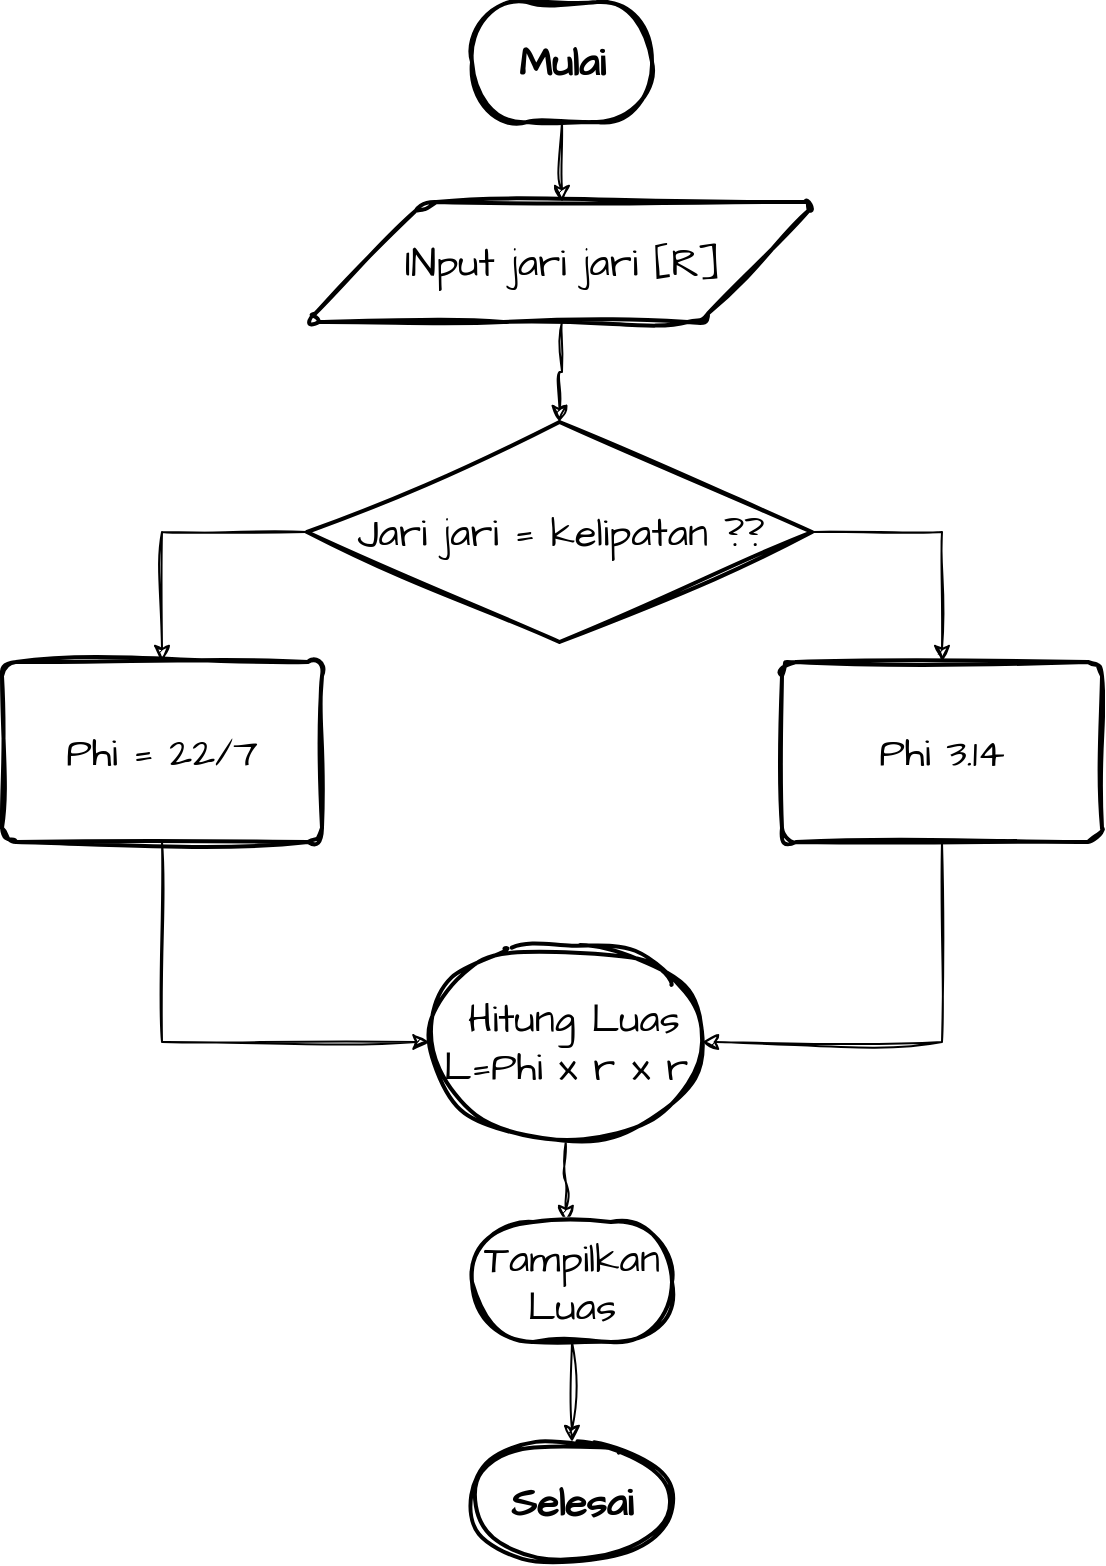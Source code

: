 <mxfile version="22.0.4" type="github">
  <diagram name="Page-1" id="B_aaUAYDcFN9zoQLiZQ3">
    <mxGraphModel dx="1532" dy="750" grid="1" gridSize="10" guides="1" tooltips="1" connect="1" arrows="1" fold="1" page="1" pageScale="1" pageWidth="827" pageHeight="1169" math="0" shadow="0">
      <root>
        <mxCell id="0" />
        <mxCell id="1" parent="0" />
        <mxCell id="Mua9XMFDL2IoUJBuBZpg-10" style="edgeStyle=orthogonalEdgeStyle;rounded=0;sketch=1;hachureGap=4;jiggle=2;curveFitting=1;orthogonalLoop=1;jettySize=auto;html=1;exitX=0.5;exitY=1;exitDx=0;exitDy=0;exitPerimeter=0;entryX=0.5;entryY=0;entryDx=0;entryDy=0;fontFamily=Architects Daughter;fontSource=https%3A%2F%2Ffonts.googleapis.com%2Fcss%3Ffamily%3DArchitects%2BDaughter;fontSize=16;" edge="1" parent="1" source="Mua9XMFDL2IoUJBuBZpg-1" target="Mua9XMFDL2IoUJBuBZpg-2">
          <mxGeometry relative="1" as="geometry" />
        </mxCell>
        <mxCell id="Mua9XMFDL2IoUJBuBZpg-1" value="Mulai " style="strokeWidth=2;html=1;shape=mxgraph.flowchart.terminator;whiteSpace=wrap;sketch=1;hachureGap=4;jiggle=2;curveFitting=1;fontFamily=Architects Daughter;fontSource=https%3A%2F%2Ffonts.googleapis.com%2Fcss%3Ffamily%3DArchitects%2BDaughter;fontSize=20;fontStyle=1" vertex="1" parent="1">
          <mxGeometry x="355" y="220" width="90" height="60" as="geometry" />
        </mxCell>
        <mxCell id="Mua9XMFDL2IoUJBuBZpg-2" value="INput jari jari [R]" style="shape=parallelogram;html=1;strokeWidth=2;perimeter=parallelogramPerimeter;whiteSpace=wrap;rounded=1;arcSize=12;size=0.23;sketch=1;hachureGap=4;jiggle=2;curveFitting=1;fontFamily=Architects Daughter;fontSource=https%3A%2F%2Ffonts.googleapis.com%2Fcss%3Ffamily%3DArchitects%2BDaughter;fontSize=20;" vertex="1" parent="1">
          <mxGeometry x="272.5" y="320" width="255" height="60" as="geometry" />
        </mxCell>
        <mxCell id="Mua9XMFDL2IoUJBuBZpg-12" style="edgeStyle=orthogonalEdgeStyle;rounded=0;sketch=1;hachureGap=4;jiggle=2;curveFitting=1;orthogonalLoop=1;jettySize=auto;html=1;exitX=1;exitY=0.5;exitDx=0;exitDy=0;exitPerimeter=0;entryX=0.5;entryY=0;entryDx=0;entryDy=0;fontFamily=Architects Daughter;fontSource=https%3A%2F%2Ffonts.googleapis.com%2Fcss%3Ffamily%3DArchitects%2BDaughter;fontSize=16;" edge="1" parent="1" source="Mua9XMFDL2IoUJBuBZpg-3" target="Mua9XMFDL2IoUJBuBZpg-5">
          <mxGeometry relative="1" as="geometry" />
        </mxCell>
        <mxCell id="Mua9XMFDL2IoUJBuBZpg-16" style="edgeStyle=orthogonalEdgeStyle;rounded=0;sketch=1;hachureGap=4;jiggle=2;curveFitting=1;orthogonalLoop=1;jettySize=auto;html=1;exitX=0;exitY=0.5;exitDx=0;exitDy=0;exitPerimeter=0;entryX=0.5;entryY=0;entryDx=0;entryDy=0;fontFamily=Architects Daughter;fontSource=https%3A%2F%2Ffonts.googleapis.com%2Fcss%3Ffamily%3DArchitects%2BDaughter;fontSize=16;" edge="1" parent="1" source="Mua9XMFDL2IoUJBuBZpg-3" target="Mua9XMFDL2IoUJBuBZpg-4">
          <mxGeometry relative="1" as="geometry" />
        </mxCell>
        <mxCell id="Mua9XMFDL2IoUJBuBZpg-3" value="Jari jari = kelipatan ??" style="strokeWidth=2;html=1;shape=mxgraph.flowchart.decision;whiteSpace=wrap;sketch=1;hachureGap=4;jiggle=2;curveFitting=1;fontFamily=Architects Daughter;fontSource=https%3A%2F%2Ffonts.googleapis.com%2Fcss%3Ffamily%3DArchitects%2BDaughter;fontSize=20;" vertex="1" parent="1">
          <mxGeometry x="272.5" y="430" width="252.5" height="110" as="geometry" />
        </mxCell>
        <mxCell id="Mua9XMFDL2IoUJBuBZpg-4" value="Phi = 22/7" style="rounded=1;whiteSpace=wrap;html=1;absoluteArcSize=1;arcSize=14;strokeWidth=2;sketch=1;hachureGap=4;jiggle=2;curveFitting=1;fontFamily=Architects Daughter;fontSource=https%3A%2F%2Ffonts.googleapis.com%2Fcss%3Ffamily%3DArchitects%2BDaughter;fontSize=20;" vertex="1" parent="1">
          <mxGeometry x="120" y="550" width="160" height="90" as="geometry" />
        </mxCell>
        <mxCell id="Mua9XMFDL2IoUJBuBZpg-5" value="Phi 3.14" style="rounded=1;whiteSpace=wrap;html=1;absoluteArcSize=1;arcSize=14;strokeWidth=2;sketch=1;hachureGap=4;jiggle=2;curveFitting=1;fontFamily=Architects Daughter;fontSource=https%3A%2F%2Ffonts.googleapis.com%2Fcss%3Ffamily%3DArchitects%2BDaughter;fontSize=20;" vertex="1" parent="1">
          <mxGeometry x="510" y="550" width="160" height="90" as="geometry" />
        </mxCell>
        <mxCell id="Mua9XMFDL2IoUJBuBZpg-20" style="edgeStyle=orthogonalEdgeStyle;rounded=0;sketch=1;hachureGap=4;jiggle=2;curveFitting=1;orthogonalLoop=1;jettySize=auto;html=1;exitX=0.5;exitY=1;exitDx=0;exitDy=0;exitPerimeter=0;fontFamily=Architects Daughter;fontSource=https%3A%2F%2Ffonts.googleapis.com%2Fcss%3Ffamily%3DArchitects%2BDaughter;fontSize=16;" edge="1" parent="1" source="Mua9XMFDL2IoUJBuBZpg-6">
          <mxGeometry relative="1" as="geometry">
            <mxPoint x="402" y="830" as="targetPoint" />
          </mxGeometry>
        </mxCell>
        <mxCell id="Mua9XMFDL2IoUJBuBZpg-6" value="&amp;nbsp;Hitung Luas L=Phi x r x r" style="strokeWidth=2;html=1;shape=mxgraph.flowchart.start_1;whiteSpace=wrap;sketch=1;hachureGap=4;jiggle=2;curveFitting=1;fontFamily=Architects Daughter;fontSource=https%3A%2F%2Ffonts.googleapis.com%2Fcss%3Ffamily%3DArchitects%2BDaughter;fontSize=20;" vertex="1" parent="1">
          <mxGeometry x="333.75" y="690" width="136.25" height="100" as="geometry" />
        </mxCell>
        <mxCell id="Mua9XMFDL2IoUJBuBZpg-7" value="Tampilkan Luas" style="strokeWidth=2;html=1;shape=mxgraph.flowchart.terminator;whiteSpace=wrap;sketch=1;hachureGap=4;jiggle=2;curveFitting=1;fontFamily=Architects Daughter;fontSource=https%3A%2F%2Ffonts.googleapis.com%2Fcss%3Ffamily%3DArchitects%2BDaughter;fontSize=20;" vertex="1" parent="1">
          <mxGeometry x="355" y="830" width="100" height="60" as="geometry" />
        </mxCell>
        <mxCell id="Mua9XMFDL2IoUJBuBZpg-11" style="edgeStyle=orthogonalEdgeStyle;rounded=0;sketch=1;hachureGap=4;jiggle=2;curveFitting=1;orthogonalLoop=1;jettySize=auto;html=1;exitX=0.5;exitY=1;exitDx=0;exitDy=0;entryX=0.5;entryY=0;entryDx=0;entryDy=0;entryPerimeter=0;fontFamily=Architects Daughter;fontSource=https%3A%2F%2Ffonts.googleapis.com%2Fcss%3Ffamily%3DArchitects%2BDaughter;fontSize=16;" edge="1" parent="1" source="Mua9XMFDL2IoUJBuBZpg-2" target="Mua9XMFDL2IoUJBuBZpg-3">
          <mxGeometry relative="1" as="geometry" />
        </mxCell>
        <mxCell id="Mua9XMFDL2IoUJBuBZpg-17" style="edgeStyle=orthogonalEdgeStyle;rounded=0;sketch=1;hachureGap=4;jiggle=2;curveFitting=1;orthogonalLoop=1;jettySize=auto;html=1;exitX=0.5;exitY=1;exitDx=0;exitDy=0;entryX=0;entryY=0.5;entryDx=0;entryDy=0;entryPerimeter=0;fontFamily=Architects Daughter;fontSource=https%3A%2F%2Ffonts.googleapis.com%2Fcss%3Ffamily%3DArchitects%2BDaughter;fontSize=16;" edge="1" parent="1" source="Mua9XMFDL2IoUJBuBZpg-4" target="Mua9XMFDL2IoUJBuBZpg-6">
          <mxGeometry relative="1" as="geometry" />
        </mxCell>
        <mxCell id="Mua9XMFDL2IoUJBuBZpg-18" style="edgeStyle=orthogonalEdgeStyle;rounded=0;sketch=1;hachureGap=4;jiggle=2;curveFitting=1;orthogonalLoop=1;jettySize=auto;html=1;exitX=0.5;exitY=1;exitDx=0;exitDy=0;entryX=1;entryY=0.5;entryDx=0;entryDy=0;entryPerimeter=0;fontFamily=Architects Daughter;fontSource=https%3A%2F%2Ffonts.googleapis.com%2Fcss%3Ffamily%3DArchitects%2BDaughter;fontSize=16;" edge="1" parent="1" source="Mua9XMFDL2IoUJBuBZpg-5" target="Mua9XMFDL2IoUJBuBZpg-6">
          <mxGeometry relative="1" as="geometry" />
        </mxCell>
        <mxCell id="Mua9XMFDL2IoUJBuBZpg-21" value="&lt;b&gt;Selesai&lt;/b&gt;" style="strokeWidth=2;html=1;shape=mxgraph.flowchart.start_1;whiteSpace=wrap;sketch=1;hachureGap=4;jiggle=2;curveFitting=1;fontFamily=Architects Daughter;fontSource=https%3A%2F%2Ffonts.googleapis.com%2Fcss%3Ffamily%3DArchitects%2BDaughter;fontSize=20;" vertex="1" parent="1">
          <mxGeometry x="355" y="940" width="100" height="60" as="geometry" />
        </mxCell>
        <mxCell id="Mua9XMFDL2IoUJBuBZpg-22" style="edgeStyle=orthogonalEdgeStyle;rounded=0;sketch=1;hachureGap=4;jiggle=2;curveFitting=1;orthogonalLoop=1;jettySize=auto;html=1;exitX=0.5;exitY=1;exitDx=0;exitDy=0;exitPerimeter=0;entryX=0.5;entryY=0;entryDx=0;entryDy=0;entryPerimeter=0;fontFamily=Architects Daughter;fontSource=https%3A%2F%2Ffonts.googleapis.com%2Fcss%3Ffamily%3DArchitects%2BDaughter;fontSize=16;" edge="1" parent="1" source="Mua9XMFDL2IoUJBuBZpg-7" target="Mua9XMFDL2IoUJBuBZpg-21">
          <mxGeometry relative="1" as="geometry" />
        </mxCell>
      </root>
    </mxGraphModel>
  </diagram>
</mxfile>
